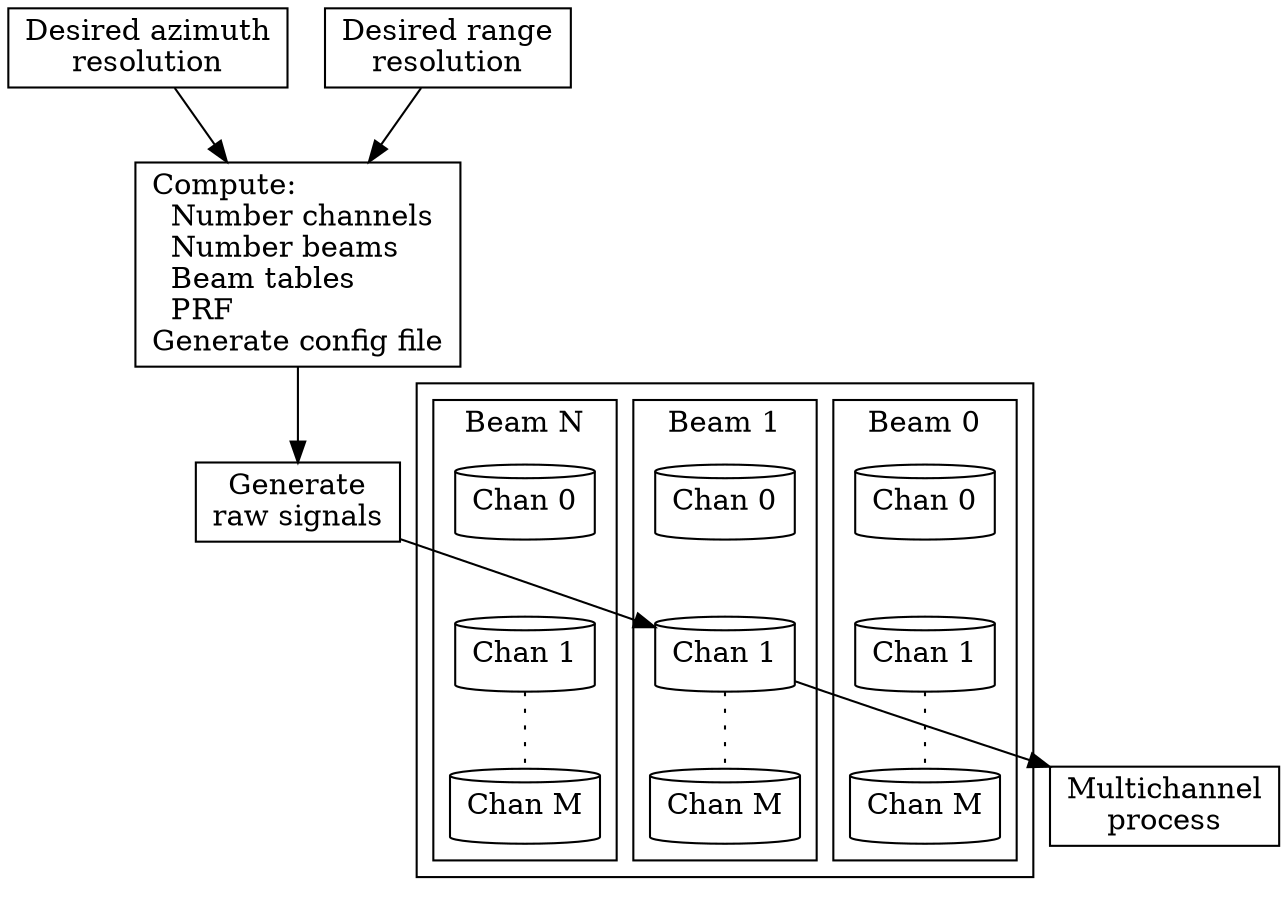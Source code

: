 digraph G {
	ResolutionAz[label="Desired azimuth\nresolution", shape=box];
	ResolutionRn[label="Desired range\nresolution", shape=box];
	GenerateConfigFile[align=left, label="Compute:\l  Number channels\l  Number beams\l  Beam tables\l  PRF\lGenerate config file", shape=box];
	ResolutionAz -> GenerateConfigFile;
	ResolutionRn -> GenerateConfigFile;
	GenerateRawSignal[label="Generate\nraw signals", shape=box];
	GenerateConfigFile -> GenerateRawSignal;
	subgraph cluster_00 {
	rankdir=LR
	//{rank=same; c1b1, c1b2, c1bN}
	//{rank=same; c2b1, c2b2, c2bN}
	//{rank=same; cMb1, cMb2, cMbN}
	subgraph cluster_0 {
		c1b1[label="Chan 0", shape=cylinder];
		c2b1[label="Chan 1", shape=cylinder];
		cMb1[label="Chan M", shape=cylinder];
		c1b1 -> c2b1[style=invis, dir=none];
		c2b1 -> cMb1[style=dotted, dir=none];
		label="Beam 0";
	}
	subgraph cluster_1 {
		c1b2[label="Chan 0", shape=cylinder];
		c2b2[label="Chan 1", shape=cylinder];
		cMb2[label="Chan M", shape=cylinder];
		c1b2 -> c2b2[style=invis, dir=none];
		c2b2 -> cMb2[style=dotted, dir=none];
		label="Beam 1";
	}
	subgraph cluster_2 {
		c1bN[label="Chan 0", shape=cylinder];
		c2bN[label="Chan 1", shape=cylinder];
		cMbN[label="Chan M", shape=cylinder];
		c1bN -> c2bN[style=invis, dir=none];
		c2bN -> cMbN[style=dotted, dir=none];
		label="Beam N";
	}
	//c2b2 -> c2bN[style=dotted, dir=none];
	//c1b1 -> c1b2[style=invis];
	//c1b2 -> c1bN[style=invis]; 
	}
	//GenerateRawSignal -> c1b1;
	//GenerateRawSignal -> c1b2;
	//GenerateRawSignal -> c2b1;
	GenerateRawSignal -> c2b2;
	MultichannelProcess[label="Multichannel\nprocess", shape=box];
	c2b2 -> MultichannelProcess;
	

}
